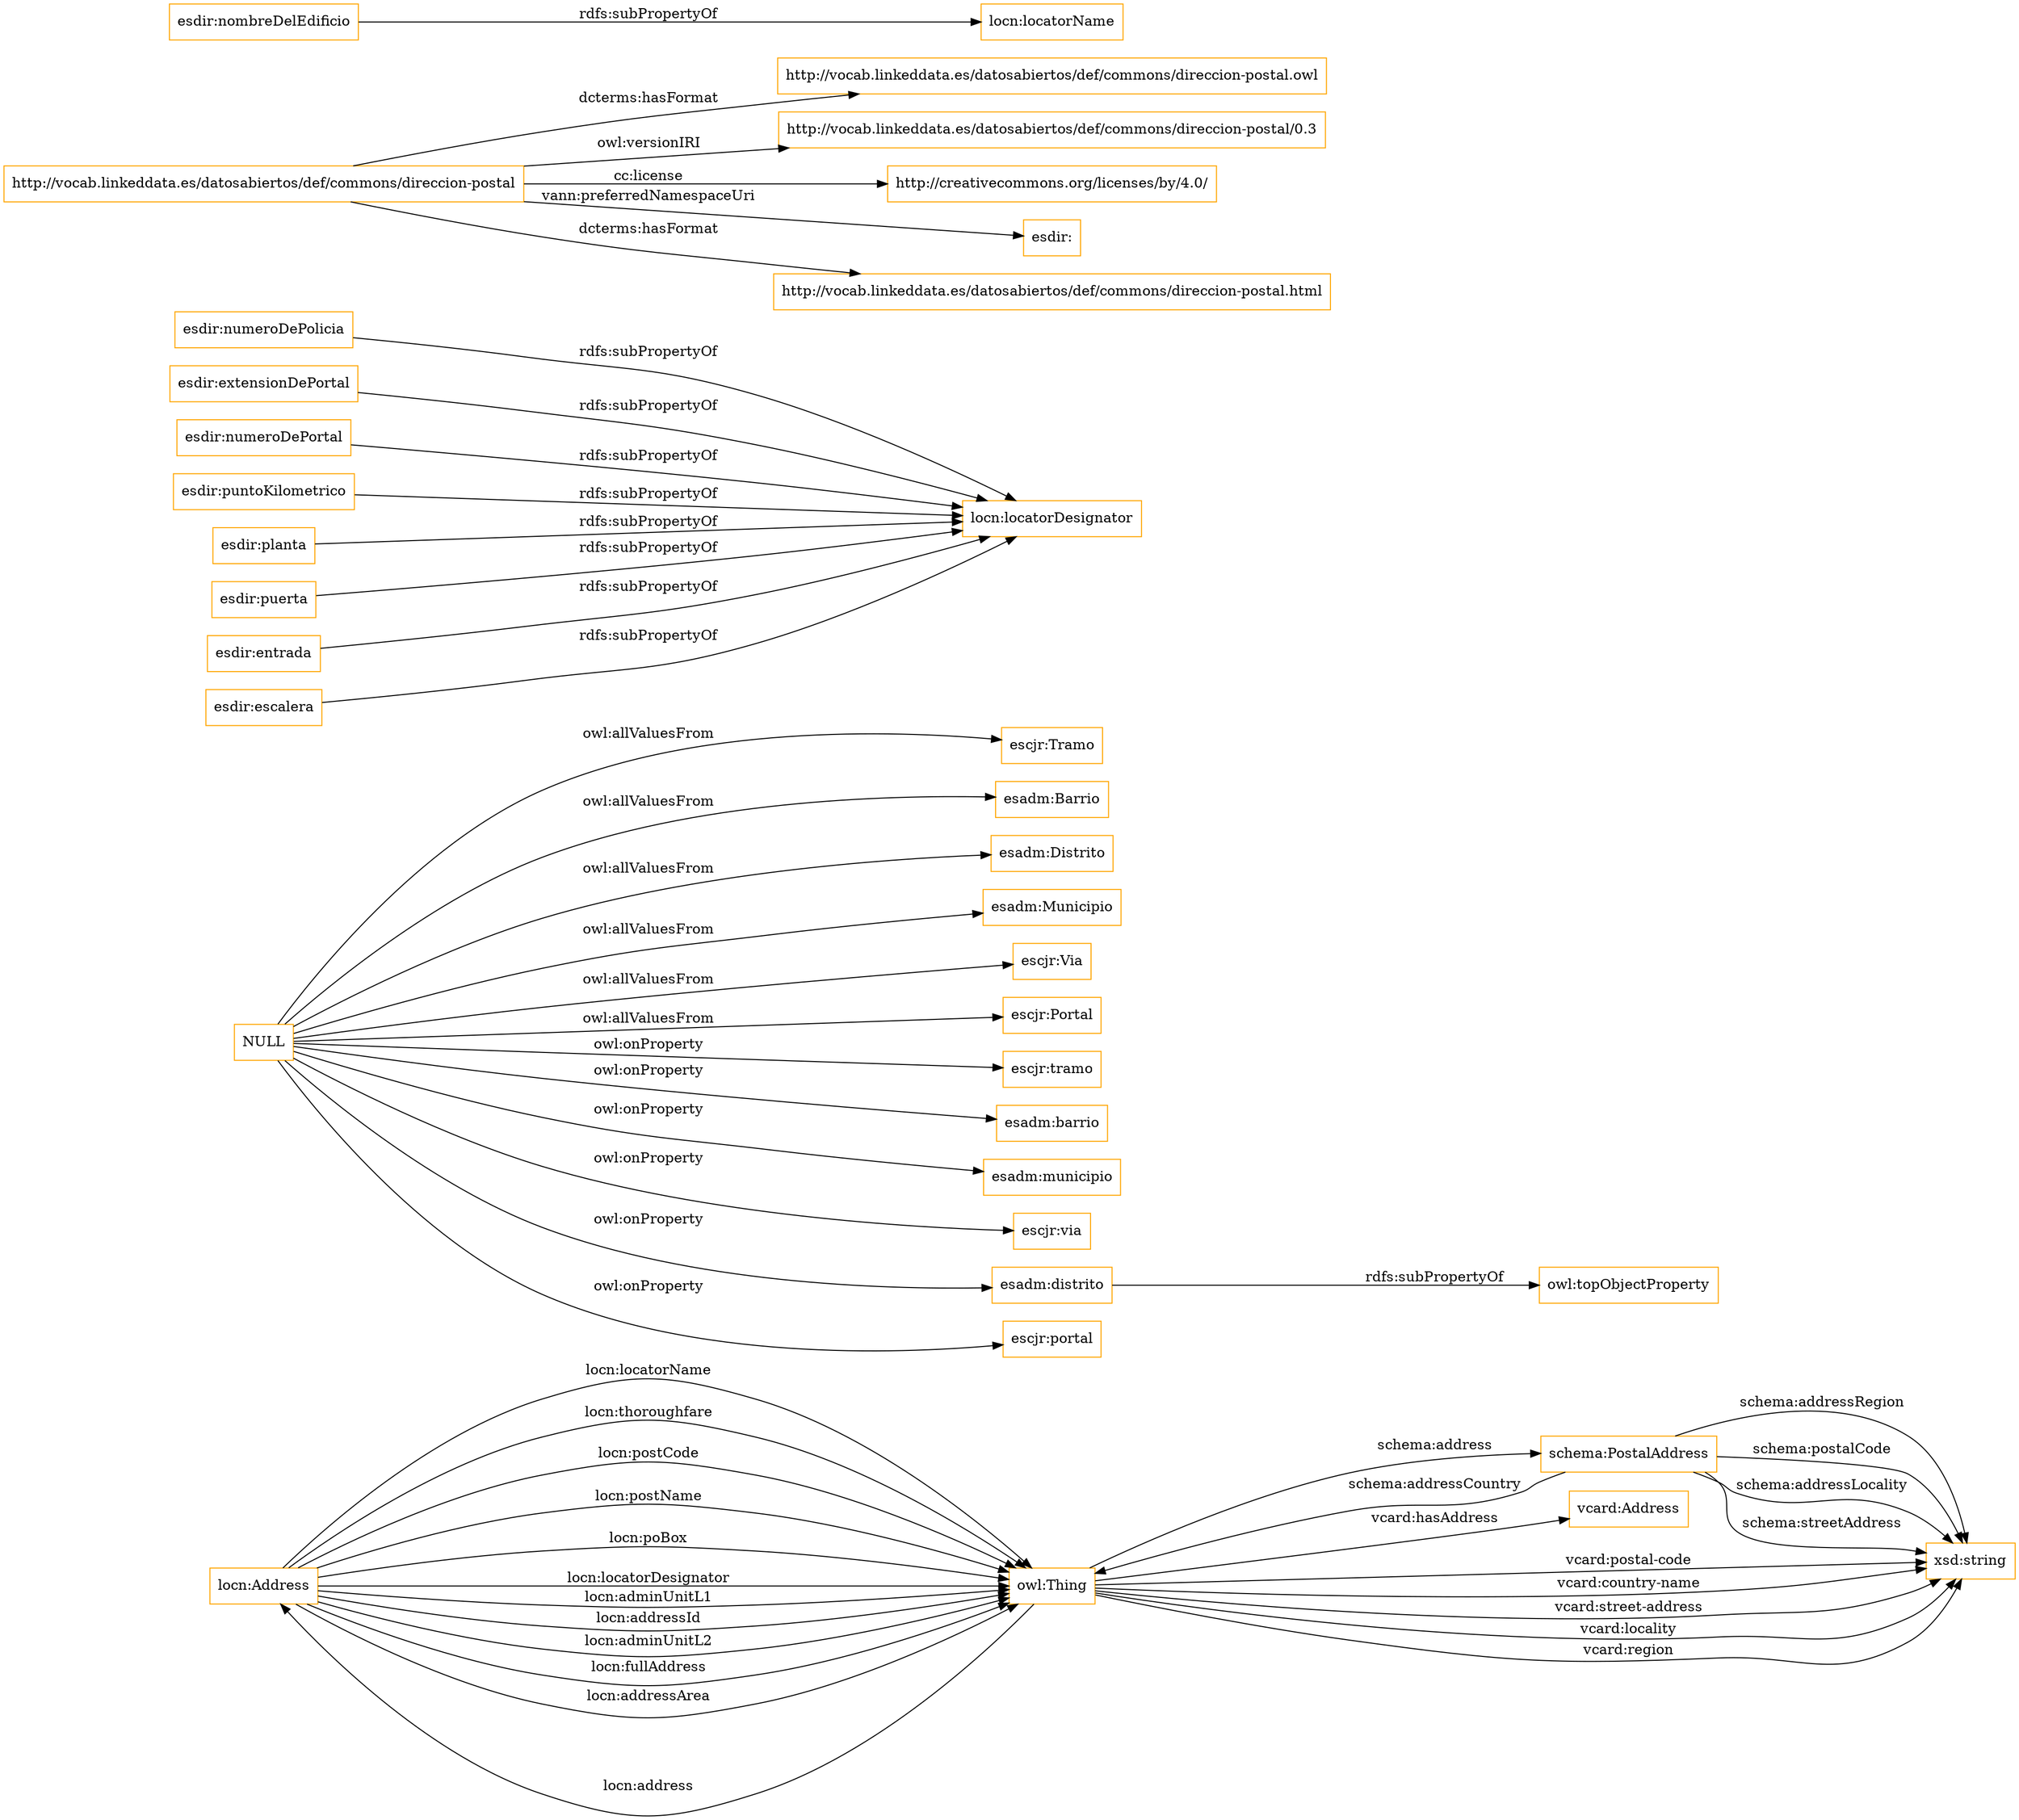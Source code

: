 digraph ar2dtool_diagram { 
rankdir=LR;
size="1501"
node [shape = rectangle, color="orange"]; "locn:Address" "escjr:Tramo" "schema:PostalAddress" "esadm:Barrio" "esadm:Distrito" "vcard:Address" "esadm:Municipio" "escjr:Via" "escjr:Portal" ; /*classes style*/
	"NULL" -> "escjr:tramo" [ label = "owl:onProperty" ];
	"NULL" -> "esadm:barrio" [ label = "owl:onProperty" ];
	"NULL" -> "esadm:Barrio" [ label = "owl:allValuesFrom" ];
	"NULL" -> "esadm:municipio" [ label = "owl:onProperty" ];
	"NULL" -> "esadm:Distrito" [ label = "owl:allValuesFrom" ];
	"NULL" -> "escjr:via" [ label = "owl:onProperty" ];
	"NULL" -> "escjr:Portal" [ label = "owl:allValuesFrom" ];
	"NULL" -> "esadm:distrito" [ label = "owl:onProperty" ];
	"NULL" -> "escjr:Tramo" [ label = "owl:allValuesFrom" ];
	"NULL" -> "escjr:portal" [ label = "owl:onProperty" ];
	"NULL" -> "escjr:Via" [ label = "owl:allValuesFrom" ];
	"NULL" -> "esadm:Municipio" [ label = "owl:allValuesFrom" ];
	"esdir:numeroDePolicia" -> "locn:locatorDesignator" [ label = "rdfs:subPropertyOf" ];
	"http://vocab.linkeddata.es/datosabiertos/def/commons/direccion-postal" -> "http://vocab.linkeddata.es/datosabiertos/def/commons/direccion-postal.owl" [ label = "dcterms:hasFormat" ];
	"http://vocab.linkeddata.es/datosabiertos/def/commons/direccion-postal" -> "http://vocab.linkeddata.es/datosabiertos/def/commons/direccion-postal/0.3" [ label = "owl:versionIRI" ];
	"http://vocab.linkeddata.es/datosabiertos/def/commons/direccion-postal" -> "http://creativecommons.org/licenses/by/4.0/" [ label = "cc:license" ];
	"http://vocab.linkeddata.es/datosabiertos/def/commons/direccion-postal" -> "esdir:" [ label = "vann:preferredNamespaceUri" ];
	"http://vocab.linkeddata.es/datosabiertos/def/commons/direccion-postal" -> "http://vocab.linkeddata.es/datosabiertos/def/commons/direccion-postal.html" [ label = "dcterms:hasFormat" ];
	"esdir:extensionDePortal" -> "locn:locatorDesignator" [ label = "rdfs:subPropertyOf" ];
	"esdir:numeroDePortal" -> "locn:locatorDesignator" [ label = "rdfs:subPropertyOf" ];
	"esdir:puntoKilometrico" -> "locn:locatorDesignator" [ label = "rdfs:subPropertyOf" ];
	"esadm:distrito" -> "owl:topObjectProperty" [ label = "rdfs:subPropertyOf" ];
	"esdir:planta" -> "locn:locatorDesignator" [ label = "rdfs:subPropertyOf" ];
	"esdir:nombreDelEdificio" -> "locn:locatorName" [ label = "rdfs:subPropertyOf" ];
	"esdir:puerta" -> "locn:locatorDesignator" [ label = "rdfs:subPropertyOf" ];
	"esdir:entrada" -> "locn:locatorDesignator" [ label = "rdfs:subPropertyOf" ];
	"esdir:escalera" -> "locn:locatorDesignator" [ label = "rdfs:subPropertyOf" ];
	"locn:Address" -> "owl:Thing" [ label = "locn:locatorName" ];
	"locn:Address" -> "owl:Thing" [ label = "locn:thoroughfare" ];
	"locn:Address" -> "owl:Thing" [ label = "locn:postCode" ];
	"schema:PostalAddress" -> "xsd:string" [ label = "schema:addressRegion" ];
	"owl:Thing" -> "vcard:Address" [ label = "vcard:hasAddress" ];
	"locn:Address" -> "owl:Thing" [ label = "locn:postName" ];
	"schema:PostalAddress" -> "xsd:string" [ label = "schema:postalCode" ];
	"owl:Thing" -> "xsd:string" [ label = "vcard:postal-code" ];
	"owl:Thing" -> "xsd:string" [ label = "vcard:country-name" ];
	"locn:Address" -> "owl:Thing" [ label = "locn:poBox" ];
	"locn:Address" -> "owl:Thing" [ label = "locn:locatorDesignator" ];
	"schema:PostalAddress" -> "xsd:string" [ label = "schema:addressLocality" ];
	"locn:Address" -> "owl:Thing" [ label = "locn:adminUnitL1" ];
	"locn:Address" -> "owl:Thing" [ label = "locn:addressId" ];
	"owl:Thing" -> "xsd:string" [ label = "vcard:street-address" ];
	"locn:Address" -> "owl:Thing" [ label = "locn:adminUnitL2" ];
	"owl:Thing" -> "schema:PostalAddress" [ label = "schema:address" ];
	"schema:PostalAddress" -> "owl:Thing" [ label = "schema:addressCountry" ];
	"owl:Thing" -> "xsd:string" [ label = "vcard:locality" ];
	"owl:Thing" -> "locn:Address" [ label = "locn:address" ];
	"locn:Address" -> "owl:Thing" [ label = "locn:fullAddress" ];
	"owl:Thing" -> "xsd:string" [ label = "vcard:region" ];
	"locn:Address" -> "owl:Thing" [ label = "locn:addressArea" ];
	"schema:PostalAddress" -> "xsd:string" [ label = "schema:streetAddress" ];

}
